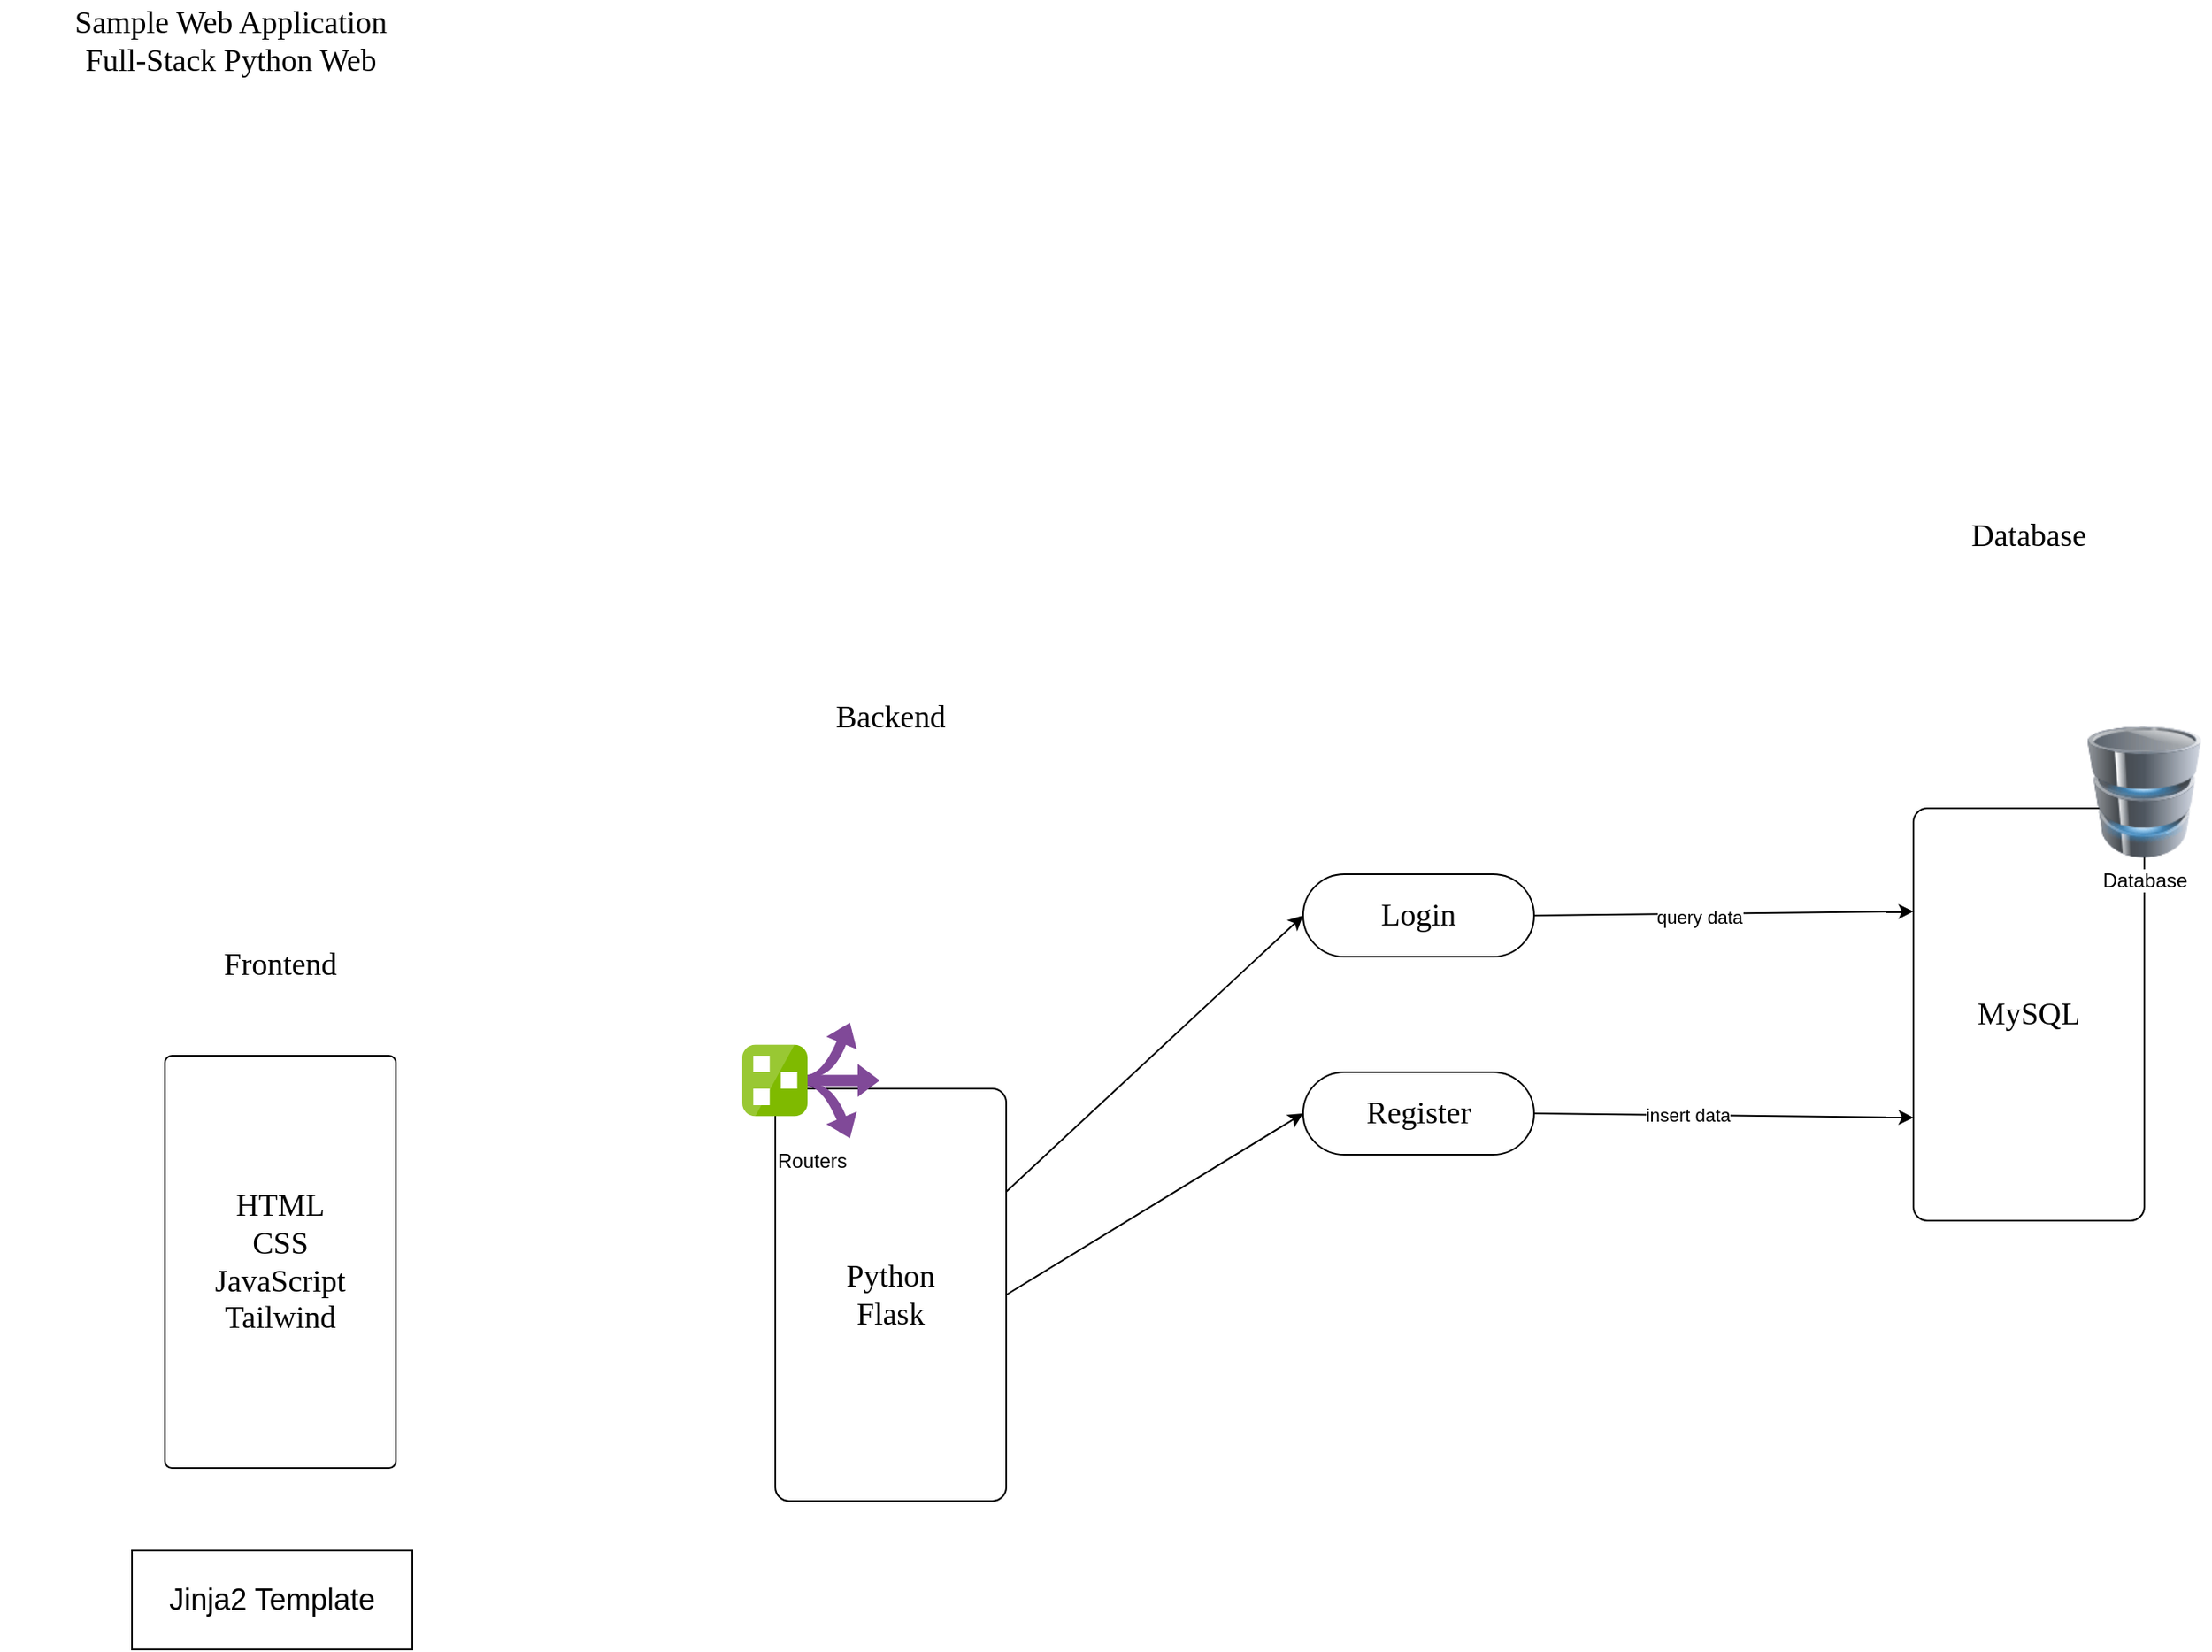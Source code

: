 <mxfile>
    <diagram id="GBEZf7GyYmm0-5xm0Ph-" name="Page-1">
        <mxGraphModel dx="694" dy="585" grid="1" gridSize="10" guides="1" tooltips="1" connect="1" arrows="1" fold="1" page="1" pageScale="1" pageWidth="1100" pageHeight="850" math="0" shadow="0">
            <root>
                <mxCell id="0"/>
                <mxCell id="1" parent="0"/>
                <mxCell id="3" value="Sample Web Application&lt;br style=&quot;font-size: 19px;&quot;&gt;Full-Stack Python Web" style="text;html=1;strokeColor=none;fillColor=none;align=center;verticalAlign=middle;whiteSpace=wrap;rounded=0;fontFamily=Sarabun;fontSize=19;" parent="1" vertex="1">
                    <mxGeometry x="70" y="60" width="280" height="50" as="geometry"/>
                </mxCell>
                <mxCell id="4" value="HTML&lt;br style=&quot;font-size: 19px;&quot;&gt;CSS&lt;br style=&quot;font-size: 19px;&quot;&gt;JavaScript&lt;br style=&quot;font-size: 19px;&quot;&gt;Tailwind" style="rounded=1;whiteSpace=wrap;html=1;arcSize=3;fontFamily=Sarabun;fontSize=19;" parent="1" vertex="1">
                    <mxGeometry x="170" y="700" width="140" height="250" as="geometry"/>
                </mxCell>
                <mxCell id="5" value="Frontend" style="text;html=1;strokeColor=none;fillColor=none;align=center;verticalAlign=middle;whiteSpace=wrap;rounded=0;fontFamily=Sarabun;fontSize=19;" parent="1" vertex="1">
                    <mxGeometry x="160" y="630" width="160" height="30" as="geometry"/>
                </mxCell>
                <mxCell id="6" value="Backend" style="text;html=1;strokeColor=none;fillColor=none;align=center;verticalAlign=middle;whiteSpace=wrap;rounded=0;fontFamily=Sarabun;fontSize=19;" parent="1" vertex="1">
                    <mxGeometry x="530" y="480" width="160" height="30" as="geometry"/>
                </mxCell>
                <mxCell id="13" style="edgeStyle=none;html=1;exitX=1;exitY=0.25;exitDx=0;exitDy=0;entryX=0;entryY=0.5;entryDx=0;entryDy=0;" parent="1" source="7" target="11" edge="1">
                    <mxGeometry relative="1" as="geometry"/>
                </mxCell>
                <mxCell id="14" style="edgeStyle=none;html=1;exitX=1;exitY=0.5;exitDx=0;exitDy=0;entryX=0;entryY=0.5;entryDx=0;entryDy=0;" parent="1" source="7" target="12" edge="1">
                    <mxGeometry relative="1" as="geometry"/>
                </mxCell>
                <mxCell id="7" value="Python&lt;br style=&quot;font-size: 19px;&quot;&gt;Flask" style="rounded=1;whiteSpace=wrap;html=1;arcSize=6;fontFamily=Sarabun;fontSize=19;" parent="1" vertex="1">
                    <mxGeometry x="540" y="720" width="140" height="250" as="geometry"/>
                </mxCell>
                <mxCell id="8" value="Database" style="text;html=1;strokeColor=none;fillColor=none;align=center;verticalAlign=middle;whiteSpace=wrap;rounded=0;fontFamily=Sarabun;fontSize=19;" parent="1" vertex="1">
                    <mxGeometry x="1220" y="370" width="160" height="30" as="geometry"/>
                </mxCell>
                <mxCell id="9" value="MySQL" style="rounded=1;whiteSpace=wrap;html=1;arcSize=6;fontFamily=Sarabun;fontSize=19;" parent="1" vertex="1">
                    <mxGeometry x="1230" y="550" width="140" height="250" as="geometry"/>
                </mxCell>
                <mxCell id="10" value="Routers" style="sketch=0;aspect=fixed;html=1;points=[];align=center;image;fontSize=12;image=img/lib/mscae/Route_Filter.svg;" parent="1" vertex="1">
                    <mxGeometry x="520" y="680" width="83.33" height="70" as="geometry"/>
                </mxCell>
                <mxCell id="15" style="edgeStyle=none;html=1;exitX=1;exitY=0.5;exitDx=0;exitDy=0;entryX=0;entryY=0.25;entryDx=0;entryDy=0;" parent="1" source="11" target="9" edge="1">
                    <mxGeometry relative="1" as="geometry"/>
                </mxCell>
                <mxCell id="18" value="query data" style="edgeLabel;html=1;align=center;verticalAlign=middle;resizable=0;points=[];" parent="15" vertex="1" connectable="0">
                    <mxGeometry x="-0.461" y="-2" relative="1" as="geometry">
                        <mxPoint x="38" y="-1" as="offset"/>
                    </mxGeometry>
                </mxCell>
                <mxCell id="11" value="Login" style="rounded=1;whiteSpace=wrap;html=1;arcSize=50;fontFamily=Sarabun;fontSize=19;" parent="1" vertex="1">
                    <mxGeometry x="860" y="590" width="140" height="50" as="geometry"/>
                </mxCell>
                <mxCell id="17" style="edgeStyle=none;html=1;exitX=1;exitY=0.5;exitDx=0;exitDy=0;entryX=0;entryY=0.75;entryDx=0;entryDy=0;" parent="1" source="12" target="9" edge="1">
                    <mxGeometry relative="1" as="geometry"/>
                </mxCell>
                <mxCell id="19" value="insert data" style="edgeLabel;html=1;align=center;verticalAlign=middle;resizable=0;points=[];" parent="17" vertex="1" connectable="0">
                    <mxGeometry x="-0.191" relative="1" as="geometry">
                        <mxPoint as="offset"/>
                    </mxGeometry>
                </mxCell>
                <mxCell id="12" value="Register" style="rounded=1;whiteSpace=wrap;html=1;arcSize=50;fontFamily=Sarabun;fontSize=19;" parent="1" vertex="1">
                    <mxGeometry x="860" y="710" width="140" height="50" as="geometry"/>
                </mxCell>
                <mxCell id="16" value="Database" style="image;html=1;image=img/lib/clip_art/computers/Database_128x128.png" parent="1" vertex="1">
                    <mxGeometry x="1330" y="500" width="80" height="80" as="geometry"/>
                </mxCell>
                <mxCell id="21" value="Jinja2 Template" style="rounded=0;whiteSpace=wrap;html=1;fontSize=18;" parent="1" vertex="1">
                    <mxGeometry x="150" y="1000" width="170" height="60" as="geometry"/>
                </mxCell>
            </root>
        </mxGraphModel>
    </diagram>
</mxfile>